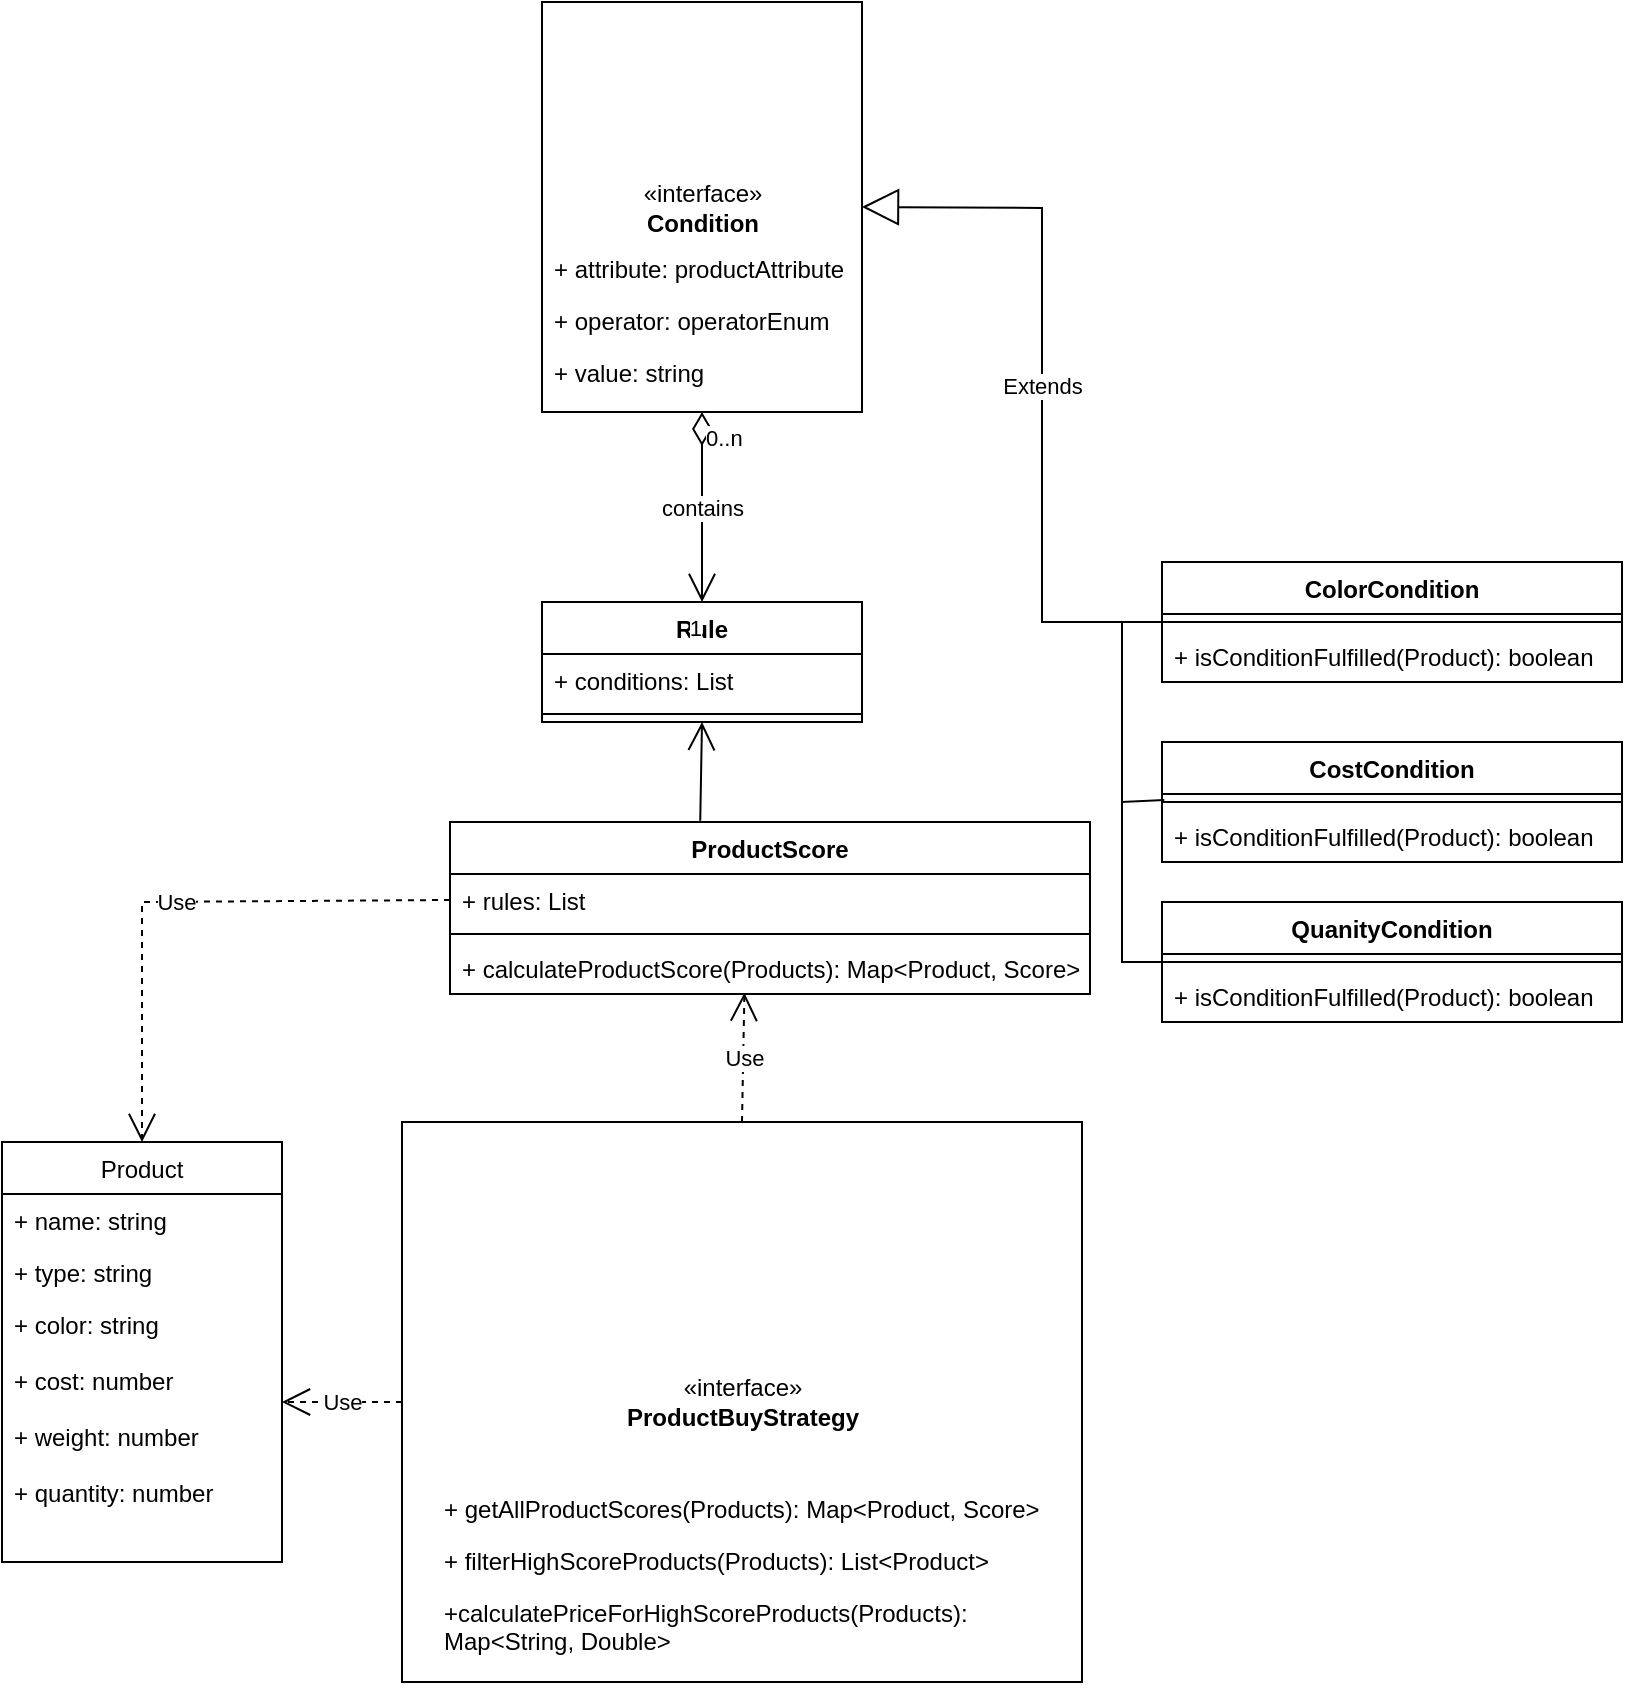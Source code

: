 <mxfile version="20.8.20" type="device"><diagram id="C5RBs43oDa-KdzZeNtuy" name="Page-1"><mxGraphModel dx="948" dy="634" grid="1" gridSize="10" guides="1" tooltips="1" connect="1" arrows="1" fold="1" page="1" pageScale="1" pageWidth="827" pageHeight="1169" math="0" shadow="0"><root><mxCell id="WIyWlLk6GJQsqaUBKTNV-0"/><mxCell id="WIyWlLk6GJQsqaUBKTNV-1" parent="WIyWlLk6GJQsqaUBKTNV-0"/><mxCell id="7A5Epp-VQTrspJXNtkTt-0" value="Product" style="swimlane;fontStyle=0;childLayout=stackLayout;horizontal=1;startSize=26;fillColor=none;horizontalStack=0;resizeParent=1;resizeParentMax=0;resizeLast=0;collapsible=1;marginBottom=0;" vertex="1" parent="WIyWlLk6GJQsqaUBKTNV-1"><mxGeometry x="10" y="950" width="140" height="210" as="geometry"/></mxCell><mxCell id="7A5Epp-VQTrspJXNtkTt-1" value="+ name: string" style="text;strokeColor=none;fillColor=none;align=left;verticalAlign=top;spacingLeft=4;spacingRight=4;overflow=hidden;rotatable=0;points=[[0,0.5],[1,0.5]];portConstraint=eastwest;" vertex="1" parent="7A5Epp-VQTrspJXNtkTt-0"><mxGeometry y="26" width="140" height="26" as="geometry"/></mxCell><mxCell id="7A5Epp-VQTrspJXNtkTt-2" value="+ type: string" style="text;strokeColor=none;fillColor=none;align=left;verticalAlign=top;spacingLeft=4;spacingRight=4;overflow=hidden;rotatable=0;points=[[0,0.5],[1,0.5]];portConstraint=eastwest;" vertex="1" parent="7A5Epp-VQTrspJXNtkTt-0"><mxGeometry y="52" width="140" height="26" as="geometry"/></mxCell><mxCell id="7A5Epp-VQTrspJXNtkTt-3" value="+ color: string&#10;&#10;+ cost: number&#10;&#10;+ weight: number&#10;&#10;+ quantity: number" style="text;strokeColor=none;fillColor=none;align=left;verticalAlign=top;spacingLeft=4;spacingRight=4;overflow=hidden;rotatable=0;points=[[0,0.5],[1,0.5]];portConstraint=eastwest;" vertex="1" parent="7A5Epp-VQTrspJXNtkTt-0"><mxGeometry y="78" width="140" height="132" as="geometry"/></mxCell><mxCell id="7A5Epp-VQTrspJXNtkTt-4" value="«interface»&lt;br&gt;&lt;b&gt;Condition&lt;/b&gt;" style="html=1;" vertex="1" parent="WIyWlLk6GJQsqaUBKTNV-1"><mxGeometry x="280" y="380" width="160" height="205" as="geometry"/></mxCell><mxCell id="7A5Epp-VQTrspJXNtkTt-5" value="ColorCondition" style="swimlane;fontStyle=1;align=center;verticalAlign=top;childLayout=stackLayout;horizontal=1;startSize=26;horizontalStack=0;resizeParent=1;resizeParentMax=0;resizeLast=0;collapsible=1;marginBottom=0;" vertex="1" parent="WIyWlLk6GJQsqaUBKTNV-1"><mxGeometry x="590" y="660" width="230" height="60" as="geometry"/></mxCell><mxCell id="7A5Epp-VQTrspJXNtkTt-7" value="" style="line;strokeWidth=1;fillColor=none;align=left;verticalAlign=middle;spacingTop=-1;spacingLeft=3;spacingRight=3;rotatable=0;labelPosition=right;points=[];portConstraint=eastwest;strokeColor=inherit;" vertex="1" parent="7A5Epp-VQTrspJXNtkTt-5"><mxGeometry y="26" width="230" height="8" as="geometry"/></mxCell><mxCell id="7A5Epp-VQTrspJXNtkTt-8" value="+ isConditionFulfilled(Product): boolean" style="text;strokeColor=none;fillColor=none;align=left;verticalAlign=top;spacingLeft=4;spacingRight=4;overflow=hidden;rotatable=0;points=[[0,0.5],[1,0.5]];portConstraint=eastwest;" vertex="1" parent="7A5Epp-VQTrspJXNtkTt-5"><mxGeometry y="34" width="230" height="26" as="geometry"/></mxCell><mxCell id="7A5Epp-VQTrspJXNtkTt-16" value="QuanityCondition" style="swimlane;fontStyle=1;align=center;verticalAlign=top;childLayout=stackLayout;horizontal=1;startSize=26;horizontalStack=0;resizeParent=1;resizeParentMax=0;resizeLast=0;collapsible=1;marginBottom=0;" vertex="1" parent="WIyWlLk6GJQsqaUBKTNV-1"><mxGeometry x="590" y="830" width="230" height="60" as="geometry"/></mxCell><mxCell id="7A5Epp-VQTrspJXNtkTt-17" value="" style="line;strokeWidth=1;fillColor=none;align=left;verticalAlign=middle;spacingTop=-1;spacingLeft=3;spacingRight=3;rotatable=0;labelPosition=right;points=[];portConstraint=eastwest;strokeColor=inherit;" vertex="1" parent="7A5Epp-VQTrspJXNtkTt-16"><mxGeometry y="26" width="230" height="8" as="geometry"/></mxCell><mxCell id="7A5Epp-VQTrspJXNtkTt-18" value="+ isConditionFulfilled(Product): boolean" style="text;strokeColor=none;fillColor=none;align=left;verticalAlign=top;spacingLeft=4;spacingRight=4;overflow=hidden;rotatable=0;points=[[0,0.5],[1,0.5]];portConstraint=eastwest;" vertex="1" parent="7A5Epp-VQTrspJXNtkTt-16"><mxGeometry y="34" width="230" height="26" as="geometry"/></mxCell><mxCell id="7A5Epp-VQTrspJXNtkTt-19" value="CostCondition" style="swimlane;fontStyle=1;align=center;verticalAlign=top;childLayout=stackLayout;horizontal=1;startSize=26;horizontalStack=0;resizeParent=1;resizeParentMax=0;resizeLast=0;collapsible=1;marginBottom=0;" vertex="1" parent="WIyWlLk6GJQsqaUBKTNV-1"><mxGeometry x="590" y="750" width="230" height="60" as="geometry"/></mxCell><mxCell id="7A5Epp-VQTrspJXNtkTt-20" value="" style="line;strokeWidth=1;fillColor=none;align=left;verticalAlign=middle;spacingTop=-1;spacingLeft=3;spacingRight=3;rotatable=0;labelPosition=right;points=[];portConstraint=eastwest;strokeColor=inherit;" vertex="1" parent="7A5Epp-VQTrspJXNtkTt-19"><mxGeometry y="26" width="230" height="8" as="geometry"/></mxCell><mxCell id="7A5Epp-VQTrspJXNtkTt-21" value="+ isConditionFulfilled(Product): boolean" style="text;strokeColor=none;fillColor=none;align=left;verticalAlign=top;spacingLeft=4;spacingRight=4;overflow=hidden;rotatable=0;points=[[0,0.5],[1,0.5]];portConstraint=eastwest;" vertex="1" parent="7A5Epp-VQTrspJXNtkTt-19"><mxGeometry y="34" width="230" height="26" as="geometry"/></mxCell><mxCell id="7A5Epp-VQTrspJXNtkTt-22" value="Rule" style="swimlane;fontStyle=1;align=center;verticalAlign=top;childLayout=stackLayout;horizontal=1;startSize=26;horizontalStack=0;resizeParent=1;resizeParentMax=0;resizeLast=0;collapsible=1;marginBottom=0;" vertex="1" parent="WIyWlLk6GJQsqaUBKTNV-1"><mxGeometry x="280" y="680" width="160" height="60" as="geometry"/></mxCell><mxCell id="7A5Epp-VQTrspJXNtkTt-23" value="+ conditions: List" style="text;strokeColor=none;fillColor=none;align=left;verticalAlign=top;spacingLeft=4;spacingRight=4;overflow=hidden;rotatable=0;points=[[0,0.5],[1,0.5]];portConstraint=eastwest;" vertex="1" parent="7A5Epp-VQTrspJXNtkTt-22"><mxGeometry y="26" width="160" height="26" as="geometry"/></mxCell><mxCell id="7A5Epp-VQTrspJXNtkTt-24" value="" style="line;strokeWidth=1;fillColor=none;align=left;verticalAlign=middle;spacingTop=-1;spacingLeft=3;spacingRight=3;rotatable=0;labelPosition=right;points=[];portConstraint=eastwest;strokeColor=inherit;" vertex="1" parent="7A5Epp-VQTrspJXNtkTt-22"><mxGeometry y="52" width="160" height="8" as="geometry"/></mxCell><mxCell id="7A5Epp-VQTrspJXNtkTt-26" value="ProductScore" style="swimlane;fontStyle=1;align=center;verticalAlign=top;childLayout=stackLayout;horizontal=1;startSize=26;horizontalStack=0;resizeParent=1;resizeParentMax=0;resizeLast=0;collapsible=1;marginBottom=0;" vertex="1" parent="WIyWlLk6GJQsqaUBKTNV-1"><mxGeometry x="234" y="790" width="320" height="86" as="geometry"/></mxCell><mxCell id="7A5Epp-VQTrspJXNtkTt-27" value="+ rules: List" style="text;strokeColor=none;fillColor=none;align=left;verticalAlign=top;spacingLeft=4;spacingRight=4;overflow=hidden;rotatable=0;points=[[0,0.5],[1,0.5]];portConstraint=eastwest;" vertex="1" parent="7A5Epp-VQTrspJXNtkTt-26"><mxGeometry y="26" width="320" height="26" as="geometry"/></mxCell><mxCell id="7A5Epp-VQTrspJXNtkTt-28" value="" style="line;strokeWidth=1;fillColor=none;align=left;verticalAlign=middle;spacingTop=-1;spacingLeft=3;spacingRight=3;rotatable=0;labelPosition=right;points=[];portConstraint=eastwest;strokeColor=inherit;" vertex="1" parent="7A5Epp-VQTrspJXNtkTt-26"><mxGeometry y="52" width="320" height="8" as="geometry"/></mxCell><mxCell id="7A5Epp-VQTrspJXNtkTt-29" value="+ calculateProductScore(Products): Map&lt;Product, Score&gt;" style="text;strokeColor=none;fillColor=none;align=left;verticalAlign=top;spacingLeft=4;spacingRight=4;overflow=hidden;rotatable=0;points=[[0,0.5],[1,0.5]];portConstraint=eastwest;" vertex="1" parent="7A5Epp-VQTrspJXNtkTt-26"><mxGeometry y="60" width="320" height="26" as="geometry"/></mxCell><mxCell id="7A5Epp-VQTrspJXNtkTt-31" value="«interface»&lt;br&gt;&lt;b&gt;ProductBuyStrategy&lt;/b&gt;" style="html=1;" vertex="1" parent="WIyWlLk6GJQsqaUBKTNV-1"><mxGeometry x="210" y="940" width="340" height="280" as="geometry"/></mxCell><mxCell id="7A5Epp-VQTrspJXNtkTt-32" value="+ getAllProductScores(Products): Map&lt;Product, Score&gt;&#10;" style="text;strokeColor=none;fillColor=none;align=left;verticalAlign=top;spacingLeft=4;spacingRight=4;overflow=hidden;rotatable=0;points=[[0,0.5],[1,0.5]];portConstraint=eastwest;" vertex="1" parent="WIyWlLk6GJQsqaUBKTNV-1"><mxGeometry x="225" y="1120" width="330" height="26" as="geometry"/></mxCell><mxCell id="7A5Epp-VQTrspJXNtkTt-33" value="+ filterHighScoreProducts(Products): List&lt;Product&gt;&#10;" style="text;strokeColor=none;fillColor=none;align=left;verticalAlign=top;spacingLeft=4;spacingRight=4;overflow=hidden;rotatable=0;points=[[0,0.5],[1,0.5]];portConstraint=eastwest;" vertex="1" parent="WIyWlLk6GJQsqaUBKTNV-1"><mxGeometry x="225" y="1146" width="330" height="26" as="geometry"/></mxCell><mxCell id="7A5Epp-VQTrspJXNtkTt-34" value="+calculatePriceForHighScoreProducts(Products): &#10;Map&lt;String, Double&gt;&#10;" style="text;strokeColor=none;fillColor=none;align=left;verticalAlign=top;spacingLeft=4;spacingRight=4;overflow=hidden;rotatable=0;points=[[0,0.5],[1,0.5]];portConstraint=eastwest;" vertex="1" parent="WIyWlLk6GJQsqaUBKTNV-1"><mxGeometry x="225" y="1172" width="330" height="48" as="geometry"/></mxCell><mxCell id="7A5Epp-VQTrspJXNtkTt-38" value="Extends" style="endArrow=block;endSize=16;endFill=0;html=1;rounded=0;entryX=1;entryY=0.5;entryDx=0;entryDy=0;exitX=0;exitY=0.5;exitDx=0;exitDy=0;" edge="1" parent="WIyWlLk6GJQsqaUBKTNV-1" source="7A5Epp-VQTrspJXNtkTt-5" target="7A5Epp-VQTrspJXNtkTt-4"><mxGeometry width="160" relative="1" as="geometry"><mxPoint x="280" y="830" as="sourcePoint"/><mxPoint x="440" y="830" as="targetPoint"/><Array as="points"><mxPoint x="530" y="690"/><mxPoint x="530" y="483"/></Array></mxGeometry></mxCell><mxCell id="7A5Epp-VQTrspJXNtkTt-39" value="contains" style="endArrow=open;html=1;endSize=12;startArrow=diamondThin;startSize=14;startFill=0;edgeStyle=orthogonalEdgeStyle;rounded=0;entryX=0.5;entryY=0;entryDx=0;entryDy=0;exitX=0.5;exitY=1;exitDx=0;exitDy=0;" edge="1" parent="WIyWlLk6GJQsqaUBKTNV-1" source="7A5Epp-VQTrspJXNtkTt-4" target="7A5Epp-VQTrspJXNtkTt-22"><mxGeometry relative="1" as="geometry"><mxPoint x="280" y="830" as="sourcePoint"/><mxPoint x="440" y="830" as="targetPoint"/></mxGeometry></mxCell><mxCell id="7A5Epp-VQTrspJXNtkTt-40" value="0..n" style="edgeLabel;resizable=0;html=1;align=left;verticalAlign=top;" connectable="0" vertex="1" parent="7A5Epp-VQTrspJXNtkTt-39"><mxGeometry x="-1" relative="1" as="geometry"/></mxCell><mxCell id="7A5Epp-VQTrspJXNtkTt-41" value="1" style="edgeLabel;resizable=0;html=1;align=right;verticalAlign=top;" connectable="0" vertex="1" parent="7A5Epp-VQTrspJXNtkTt-39"><mxGeometry x="1" relative="1" as="geometry"/></mxCell><mxCell id="7A5Epp-VQTrspJXNtkTt-43" value="" style="endArrow=none;html=1;rounded=0;exitX=0.005;exitY=0.375;exitDx=0;exitDy=0;exitPerimeter=0;" edge="1" parent="WIyWlLk6GJQsqaUBKTNV-1" source="7A5Epp-VQTrspJXNtkTt-20"><mxGeometry width="50" height="50" relative="1" as="geometry"><mxPoint x="340" y="850" as="sourcePoint"/><mxPoint x="530" y="690" as="targetPoint"/><Array as="points"><mxPoint x="570" y="780"/><mxPoint x="570" y="690"/></Array></mxGeometry></mxCell><mxCell id="7A5Epp-VQTrspJXNtkTt-44" value="" style="endArrow=none;html=1;rounded=0;entryX=0;entryY=0.5;entryDx=0;entryDy=0;" edge="1" parent="WIyWlLk6GJQsqaUBKTNV-1" target="7A5Epp-VQTrspJXNtkTt-16"><mxGeometry width="50" height="50" relative="1" as="geometry"><mxPoint x="570" y="780" as="sourcePoint"/><mxPoint x="390" y="800" as="targetPoint"/><Array as="points"><mxPoint x="570" y="860"/></Array></mxGeometry></mxCell><mxCell id="7A5Epp-VQTrspJXNtkTt-46" value="Use" style="endArrow=open;endSize=12;dashed=1;html=1;rounded=0;exitX=0.5;exitY=0;exitDx=0;exitDy=0;entryX=0.46;entryY=0.977;entryDx=0;entryDy=0;entryPerimeter=0;" edge="1" parent="WIyWlLk6GJQsqaUBKTNV-1" source="7A5Epp-VQTrspJXNtkTt-31" target="7A5Epp-VQTrspJXNtkTt-29"><mxGeometry width="160" relative="1" as="geometry"><mxPoint x="280" y="1080" as="sourcePoint"/><mxPoint x="440" y="1080" as="targetPoint"/></mxGeometry></mxCell><mxCell id="7A5Epp-VQTrspJXNtkTt-47" value="Use" style="endArrow=open;endSize=12;dashed=1;html=1;rounded=0;exitX=0;exitY=0.5;exitDx=0;exitDy=0;entryX=1;entryY=0.394;entryDx=0;entryDy=0;entryPerimeter=0;" edge="1" parent="WIyWlLk6GJQsqaUBKTNV-1" source="7A5Epp-VQTrspJXNtkTt-31" target="7A5Epp-VQTrspJXNtkTt-3"><mxGeometry width="160" relative="1" as="geometry"><mxPoint x="280" y="1080" as="sourcePoint"/><mxPoint x="440" y="1080" as="targetPoint"/></mxGeometry></mxCell><mxCell id="7A5Epp-VQTrspJXNtkTt-48" value="Use" style="endArrow=open;endSize=12;dashed=1;html=1;rounded=0;exitX=0;exitY=0.5;exitDx=0;exitDy=0;entryX=0.5;entryY=0;entryDx=0;entryDy=0;" edge="1" parent="WIyWlLk6GJQsqaUBKTNV-1" source="7A5Epp-VQTrspJXNtkTt-27" target="7A5Epp-VQTrspJXNtkTt-0"><mxGeometry width="160" relative="1" as="geometry"><mxPoint x="280" y="1080" as="sourcePoint"/><mxPoint x="440" y="1080" as="targetPoint"/><Array as="points"><mxPoint x="80" y="830"/></Array></mxGeometry></mxCell><mxCell id="7A5Epp-VQTrspJXNtkTt-52" value="" style="endArrow=open;endFill=1;endSize=12;html=1;rounded=0;entryX=0.5;entryY=1;entryDx=0;entryDy=0;exitX=0.391;exitY=-0.007;exitDx=0;exitDy=0;exitPerimeter=0;" edge="1" parent="WIyWlLk6GJQsqaUBKTNV-1" source="7A5Epp-VQTrspJXNtkTt-26" target="7A5Epp-VQTrspJXNtkTt-22"><mxGeometry width="160" relative="1" as="geometry"><mxPoint x="280" y="890" as="sourcePoint"/><mxPoint x="440" y="890" as="targetPoint"/></mxGeometry></mxCell><mxCell id="7A5Epp-VQTrspJXNtkTt-53" value="+ attribute: productAttribute" style="text;strokeColor=none;fillColor=none;align=left;verticalAlign=top;spacingLeft=4;spacingRight=4;overflow=hidden;rotatable=0;points=[[0,0.5],[1,0.5]];portConstraint=eastwest;" vertex="1" parent="WIyWlLk6GJQsqaUBKTNV-1"><mxGeometry x="280" y="500" width="160" height="26" as="geometry"/></mxCell><mxCell id="7A5Epp-VQTrspJXNtkTt-54" value="+ operator: operatorEnum" style="text;strokeColor=none;fillColor=none;align=left;verticalAlign=top;spacingLeft=4;spacingRight=4;overflow=hidden;rotatable=0;points=[[0,0.5],[1,0.5]];portConstraint=eastwest;" vertex="1" parent="WIyWlLk6GJQsqaUBKTNV-1"><mxGeometry x="280" y="526" width="160" height="26" as="geometry"/></mxCell><mxCell id="7A5Epp-VQTrspJXNtkTt-55" value="+ value: string" style="text;strokeColor=none;fillColor=none;align=left;verticalAlign=top;spacingLeft=4;spacingRight=4;overflow=hidden;rotatable=0;points=[[0,0.5],[1,0.5]];portConstraint=eastwest;" vertex="1" parent="WIyWlLk6GJQsqaUBKTNV-1"><mxGeometry x="280" y="552" width="160" height="26" as="geometry"/></mxCell></root></mxGraphModel></diagram></mxfile>